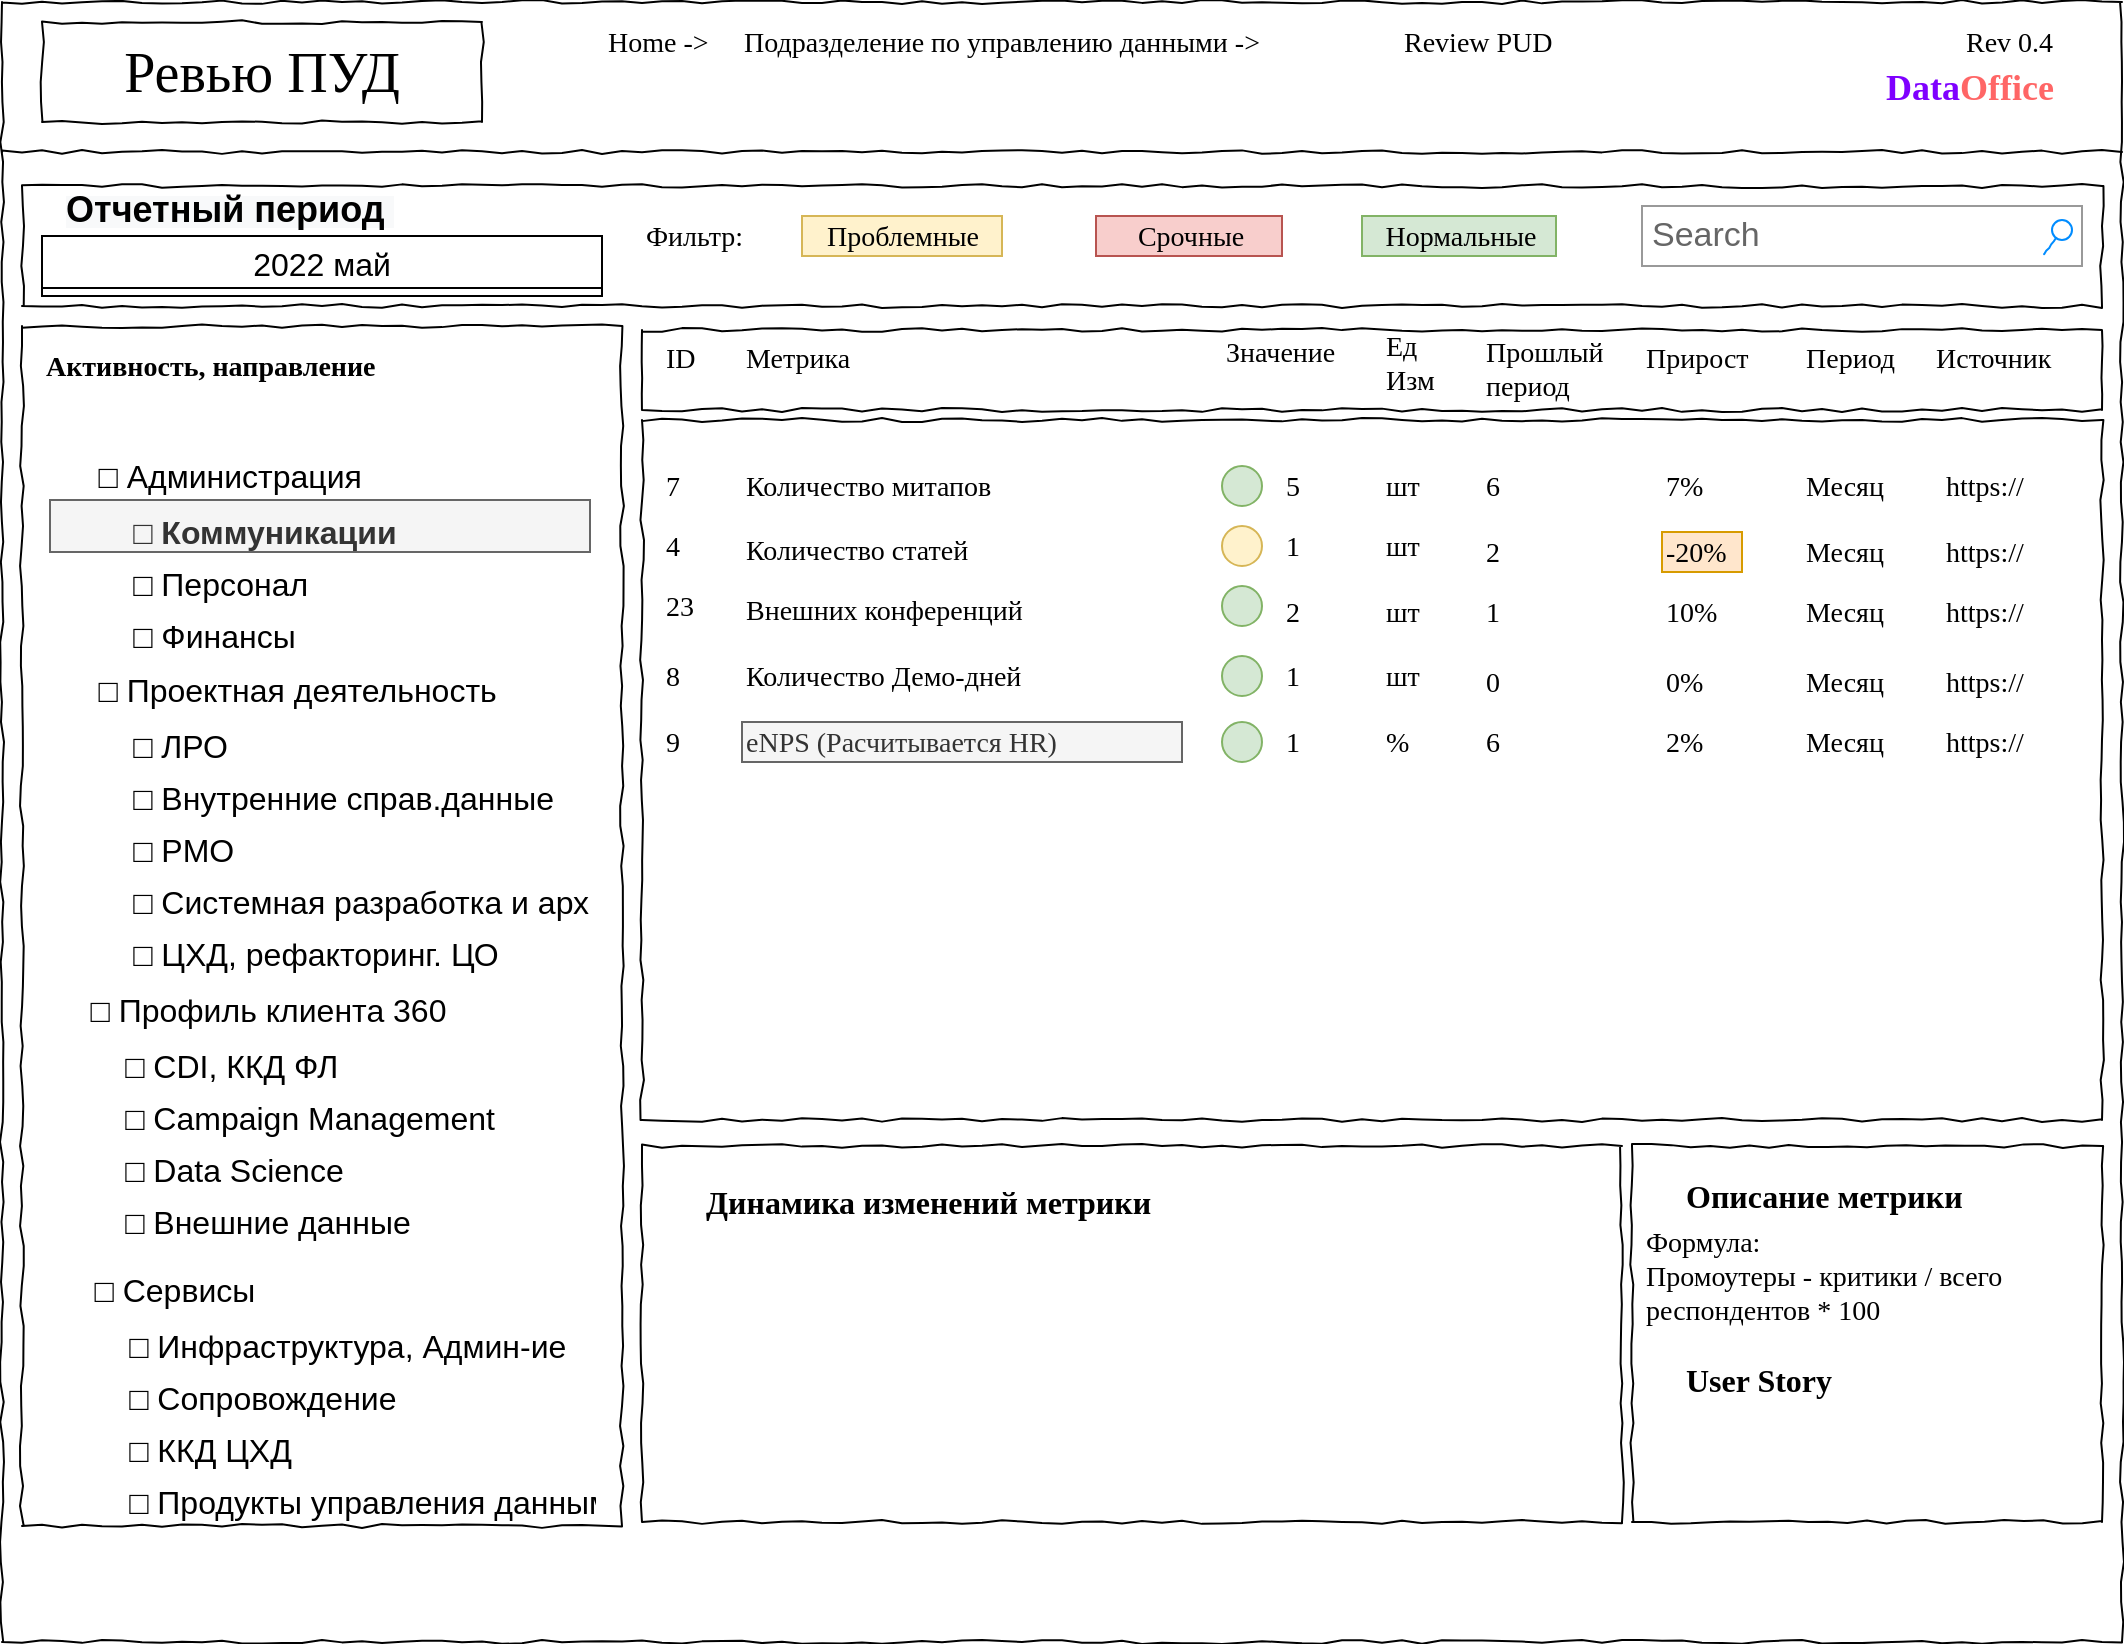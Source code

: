 <mxfile version="20.0.3" type="github">
  <diagram name="Page-1" id="03018318-947c-dd8e-b7a3-06fadd420f32">
    <mxGraphModel dx="1210" dy="785" grid="1" gridSize="10" guides="1" tooltips="1" connect="1" arrows="1" fold="1" page="1" pageScale="1" pageWidth="1100" pageHeight="850" background="#ffffff" math="0" shadow="0">
      <root>
        <mxCell id="0" />
        <mxCell id="1" parent="0" />
        <mxCell id="677b7b8949515195-25" value="" style="whiteSpace=wrap;html=1;rounded=0;shadow=0;labelBackgroundColor=none;strokeWidth=1;fillColor=default;fontFamily=Verdana;fontSize=12;align=center;comic=1;" parent="1" vertex="1">
          <mxGeometry x="340" y="229" width="730" height="350" as="geometry" />
        </mxCell>
        <mxCell id="677b7b8949515195-1" value="" style="whiteSpace=wrap;html=1;rounded=0;shadow=0;labelBackgroundColor=none;strokeColor=#000000;strokeWidth=1;fillColor=none;fontFamily=Verdana;fontSize=12;fontColor=#000000;align=center;comic=1;" parent="1" vertex="1">
          <mxGeometry x="20" y="20" width="1060" height="820" as="geometry" />
        </mxCell>
        <mxCell id="677b7b8949515195-2" value="Ревью ПУД" style="whiteSpace=wrap;html=1;rounded=0;shadow=0;labelBackgroundColor=none;strokeWidth=1;fontFamily=Verdana;fontSize=28;align=center;comic=1;" parent="1" vertex="1">
          <mxGeometry x="40" y="30" width="220" height="50" as="geometry" />
        </mxCell>
        <mxCell id="677b7b8949515195-3" value="Search" style="strokeWidth=1;shadow=0;dashed=0;align=center;html=1;shape=mxgraph.mockup.forms.searchBox;strokeColor=#999999;mainText=;strokeColor2=#008cff;fontColor=#666666;fontSize=17;align=left;spacingLeft=3;rounded=0;labelBackgroundColor=none;comic=1;" parent="1" vertex="1">
          <mxGeometry x="840" y="122" width="220" height="30" as="geometry" />
        </mxCell>
        <mxCell id="677b7b8949515195-4" value="Home -&amp;gt;" style="text;html=1;points=[];align=left;verticalAlign=top;spacingTop=-4;fontSize=14;fontFamily=Verdana" parent="1" vertex="1">
          <mxGeometry x="321" y="30" width="60" height="20" as="geometry" />
        </mxCell>
        <mxCell id="677b7b8949515195-5" value="Подразделение по управлению данными -&amp;gt;" style="text;html=1;points=[];align=left;verticalAlign=top;spacingTop=-4;fontSize=14;fontFamily=Verdana" parent="1" vertex="1">
          <mxGeometry x="389" y="30" width="330" height="20" as="geometry" />
        </mxCell>
        <mxCell id="677b7b8949515195-6" value="Review PUD" style="text;html=1;points=[];align=left;verticalAlign=top;spacingTop=-4;fontSize=14;fontFamily=Verdana" parent="1" vertex="1">
          <mxGeometry x="719" y="30" width="60" height="20" as="geometry" />
        </mxCell>
        <mxCell id="677b7b8949515195-7" value="Rev 0.4" style="text;html=1;points=[];align=left;verticalAlign=top;spacingTop=-4;fontSize=14;fontFamily=Verdana" parent="1" vertex="1">
          <mxGeometry x="1000" y="30" width="60" height="20" as="geometry" />
        </mxCell>
        <mxCell id="677b7b8949515195-8" value="" style="whiteSpace=wrap;html=1;rounded=0;shadow=0;labelBackgroundColor=none;strokeWidth=1;fillColor=none;fontFamily=Verdana;fontSize=12;align=center;comic=1;" parent="1" vertex="1">
          <mxGeometry x="30" y="182" width="300" height="600" as="geometry" />
        </mxCell>
        <mxCell id="677b7b8949515195-9" value="" style="line;strokeWidth=1;html=1;rounded=0;shadow=0;labelBackgroundColor=none;fillColor=none;fontFamily=Verdana;fontSize=14;fontColor=#000000;align=center;comic=1;" parent="1" vertex="1">
          <mxGeometry x="20" y="40" width="1060" height="110" as="geometry" />
        </mxCell>
        <mxCell id="677b7b8949515195-10" value="" style="whiteSpace=wrap;html=1;rounded=0;shadow=0;labelBackgroundColor=none;strokeWidth=1;fillColor=none;fontFamily=Verdana;fontSize=12;align=center;comic=1;" parent="1" vertex="1">
          <mxGeometry x="30" y="112" width="1040" height="60" as="geometry" />
        </mxCell>
        <mxCell id="677b7b8949515195-11" value="Проблемные" style="text;html=1;points=[];align=center;verticalAlign=top;spacingTop=-4;fontSize=14;fontFamily=Verdana;fillColor=#fff2cc;strokeColor=#d6b656;" parent="1" vertex="1">
          <mxGeometry x="420" y="127" width="100" height="20" as="geometry" />
        </mxCell>
        <mxCell id="677b7b8949515195-12" value="Срочные" style="text;html=1;points=[];align=center;verticalAlign=top;spacingTop=-4;fontSize=14;fontFamily=Verdana;fillColor=#f8cecc;strokeColor=#b85450;" parent="1" vertex="1">
          <mxGeometry x="567" y="127" width="93" height="20" as="geometry" />
        </mxCell>
        <mxCell id="677b7b8949515195-13" value="Нормальные" style="text;html=1;points=[];align=center;verticalAlign=top;spacingTop=-4;fontSize=14;fontFamily=Verdana;fillColor=#d5e8d4;strokeColor=#82b366;" parent="1" vertex="1">
          <mxGeometry x="700" y="127" width="97" height="20" as="geometry" />
        </mxCell>
        <mxCell id="677b7b8949515195-15" value="&lt;div style=&quot;&quot;&gt;&lt;span style=&quot;color: rgba(0, 0, 0, 0); font-family: monospace; font-size: 0px;&quot;&gt;%3CmxGraphModel%3E%3Croot%3E%3CmxCell%20id%3D%220%22%2F%3E%3CmxCell%20id%3D%221%22%20parent%3D%220%22%2F%3E%3CmxCell%20id%3D%222%22%20value%3D%22%26lt%3Bb%26gt%3B%26lt%3Bfont%20style%3D%26quot%3Bfont-size%3A%2016px%3B%26quot%3B%26gt%3B%D0%9E%D0%BF%D0%B8%D1%81%D0%B0%D0%BD%D0%B8%D0%B5%20%D0%BC%D0%B5%D1%82%D1%80%D0%B8%D0%BA%D0%B8%26lt%3B%2Ffont%26gt%3B%26lt%3B%2Fb%26gt%3B%22%20style%3D%22text%3Bhtml%3D1%3Bpoints%3D%5B%5D%3Balign%3Dleft%3BverticalAlign%3Dtop%3BspacingTop%3D-4%3BfontSize%3D14%3BfontFamily%3DVerdana%22%20vertex%3D%221%22%20parent%3D%221%22%3E%3CmxGeometry%20x%3D%22860%22%20y%3D%22653%22%20width%3D%22170%22%20height%3D%2220%22%20as%3D%22geometry%22%2F%3E%3C%2FmxCell%3E%3C%2Froot%3E%3C%2FmxGraphModel%3E&lt;/span&gt;&lt;br&gt;&lt;/div&gt;" style="whiteSpace=wrap;html=1;rounded=0;shadow=0;labelBackgroundColor=none;strokeWidth=1;fillColor=none;fontFamily=Verdana;fontSize=12;align=left;verticalAlign=top;spacing=10;comic=1;" parent="1" vertex="1">
          <mxGeometry x="340" y="592" width="490" height="188" as="geometry" />
        </mxCell>
        <mxCell id="677b7b8949515195-26" value="" style="whiteSpace=wrap;html=1;rounded=0;shadow=0;labelBackgroundColor=none;strokeWidth=1;fillColor=none;fontFamily=Verdana;fontSize=12;align=center;comic=1;" parent="1" vertex="1">
          <mxGeometry x="835" y="592" width="235" height="188" as="geometry" />
        </mxCell>
        <mxCell id="677b7b8949515195-42" value="&lt;b&gt;&lt;font style=&quot;font-size: 16px;&quot;&gt;Описание метрики&lt;/font&gt;&lt;/b&gt;" style="text;html=1;points=[];align=left;verticalAlign=top;spacingTop=-4;fontSize=14;fontFamily=Verdana" parent="1" vertex="1">
          <mxGeometry x="860" y="605" width="170" height="20" as="geometry" />
        </mxCell>
        <mxCell id="677b7b8949515195-44" value="Прошлый &lt;br&gt;период" style="text;html=1;points=[];align=left;verticalAlign=top;spacingTop=-4;fontSize=14;fontFamily=Verdana" parent="1" vertex="1">
          <mxGeometry x="760" y="185" width="90" height="44" as="geometry" />
        </mxCell>
        <mxCell id="677b7b8949515195-45" value="Прирост" style="text;html=1;points=[];align=left;verticalAlign=top;spacingTop=-4;fontSize=14;fontFamily=Verdana" parent="1" vertex="1">
          <mxGeometry x="840" y="188" width="70" height="20" as="geometry" />
        </mxCell>
        <mxCell id="677b7b8949515195-46" value="Период" style="text;html=1;points=[];align=left;verticalAlign=top;spacingTop=-4;fontSize=14;fontFamily=Verdana" parent="1" vertex="1">
          <mxGeometry x="920" y="188" width="80" height="20" as="geometry" />
        </mxCell>
        <mxCell id="677b7b8949515195-47" value="Источник" style="text;html=1;points=[];align=left;verticalAlign=top;spacingTop=-4;fontSize=14;fontFamily=Verdana" parent="1" vertex="1">
          <mxGeometry x="985" y="188" width="85" height="20" as="geometry" />
        </mxCell>
        <mxCell id="tRZ5_x5PRCbd7C8pjdNr-24" value="&lt;b&gt;Активность, направление&lt;/b&gt;" style="text;html=1;points=[];align=left;verticalAlign=top;spacingTop=-4;fontSize=14;fontFamily=Verdana" vertex="1" parent="1">
          <mxGeometry x="40" y="192" width="210" height="20" as="geometry" />
        </mxCell>
        <mxCell id="tRZ5_x5PRCbd7C8pjdNr-42" value="Фильтр:" style="text;html=1;points=[];align=left;verticalAlign=top;spacingTop=-4;fontSize=14;fontFamily=Verdana" vertex="1" parent="1">
          <mxGeometry x="340" y="127" width="90" height="20" as="geometry" />
        </mxCell>
        <mxCell id="tRZ5_x5PRCbd7C8pjdNr-49" value="2022 май" style="swimlane;fontStyle=0;childLayout=stackLayout;horizontal=1;startSize=26;fillColor=default;horizontalStack=0;resizeParent=1;resizeParentMax=0;resizeLast=0;collapsible=1;marginBottom=0;fontSize=16;fontColor=#000000;glass=0;shadow=0;sketch=0;rounded=0;gradientColor=none;swimlaneFillColor=default;strokeColor=default;" vertex="1" collapsed="1" parent="1">
          <mxGeometry x="40" y="137" width="280" height="30" as="geometry">
            <mxRectangle x="40" y="137" width="280" height="104" as="alternateBounds" />
          </mxGeometry>
        </mxCell>
        <mxCell id="tRZ5_x5PRCbd7C8pjdNr-50" value="2022 июнь" style="text;strokeColor=none;fillColor=none;align=left;verticalAlign=top;spacingLeft=4;spacingRight=4;overflow=hidden;rotatable=0;points=[[0,0.5],[1,0.5]];portConstraint=eastwest;fontSize=16;fontColor=#000000;" vertex="1" parent="tRZ5_x5PRCbd7C8pjdNr-49">
          <mxGeometry y="26" width="280" height="26" as="geometry" />
        </mxCell>
        <mxCell id="tRZ5_x5PRCbd7C8pjdNr-51" value="2022 май" style="text;strokeColor=none;fillColor=none;align=left;verticalAlign=top;spacingLeft=4;spacingRight=4;overflow=hidden;rotatable=0;points=[[0,0.5],[1,0.5]];portConstraint=eastwest;fontSize=16;fontColor=#000000;" vertex="1" parent="tRZ5_x5PRCbd7C8pjdNr-49">
          <mxGeometry y="52" width="280" height="26" as="geometry" />
        </mxCell>
        <mxCell id="tRZ5_x5PRCbd7C8pjdNr-52" value="2022 апрель" style="text;strokeColor=none;fillColor=none;align=left;verticalAlign=top;spacingLeft=4;spacingRight=4;overflow=hidden;rotatable=0;points=[[0,0.5],[1,0.5]];portConstraint=eastwest;fontSize=16;fontColor=#000000;" vertex="1" parent="tRZ5_x5PRCbd7C8pjdNr-49">
          <mxGeometry y="78" width="280" height="26" as="geometry" />
        </mxCell>
        <mxCell id="tRZ5_x5PRCbd7C8pjdNr-53" value="&lt;b style=&quot;color: rgb(0, 140, 255); font-family: Helvetica; font-style: normal; font-variant-ligatures: normal; font-variant-caps: normal; letter-spacing: normal; orphans: 2; text-align: center; text-indent: 0px; text-transform: none; widows: 2; word-spacing: 0px; -webkit-text-stroke-width: 0px; background-color: rgb(248, 249, 250); text-decoration-thickness: initial; text-decoration-style: initial; text-decoration-color: initial;&quot;&gt;&lt;font style=&quot;font-size: 18px;&quot; color=&quot;#000000&quot;&gt;Отчетный период&amp;nbsp;&lt;/font&gt;&lt;/b&gt;" style="text;html=1;points=[];align=left;verticalAlign=top;spacingTop=-4;fontSize=14;fontFamily=Verdana" vertex="1" parent="1">
          <mxGeometry x="50" y="111" width="170" height="30" as="geometry" />
        </mxCell>
        <mxCell id="tRZ5_x5PRCbd7C8pjdNr-64" value="     □ Администрация" style="swimlane;fontStyle=0;childLayout=stackLayout;horizontal=1;startSize=26;fillColor=none;horizontalStack=0;resizeParent=1;resizeParentMax=0;resizeLast=0;collapsible=1;marginBottom=0;fontSize=16;fontColor=#000000;glass=0;shadow=0;sketch=0;rounded=0;gradientColor=none;swimlaneFillColor=none;strokeColor=none;align=left;" vertex="1" parent="1">
          <mxGeometry x="44" y="243" width="270" height="104" as="geometry">
            <mxRectangle x="44" y="291" width="195" height="30" as="alternateBounds" />
          </mxGeometry>
        </mxCell>
        <mxCell id="tRZ5_x5PRCbd7C8pjdNr-65" value="        □ Коммуникации" style="text;align=left;verticalAlign=top;spacingLeft=4;spacingRight=4;overflow=hidden;rotatable=0;points=[[0,0.5],[1,0.5]];portConstraint=eastwest;fontSize=16;fontStyle=1;fillColor=#f5f5f5;fontColor=#333333;strokeColor=#666666;" vertex="1" parent="tRZ5_x5PRCbd7C8pjdNr-64">
          <mxGeometry y="26" width="270" height="26" as="geometry" />
        </mxCell>
        <mxCell id="tRZ5_x5PRCbd7C8pjdNr-66" value="        □ Персонал" style="text;strokeColor=none;fillColor=none;align=left;verticalAlign=top;spacingLeft=4;spacingRight=4;overflow=hidden;rotatable=0;points=[[0,0.5],[1,0.5]];portConstraint=eastwest;fontSize=16;fontColor=#000000;" vertex="1" parent="tRZ5_x5PRCbd7C8pjdNr-64">
          <mxGeometry y="52" width="270" height="26" as="geometry" />
        </mxCell>
        <mxCell id="tRZ5_x5PRCbd7C8pjdNr-67" value="        □ Финансы" style="text;strokeColor=none;fillColor=none;align=left;verticalAlign=top;spacingLeft=4;spacingRight=4;overflow=hidden;rotatable=0;points=[[0,0.5],[1,0.5]];portConstraint=eastwest;fontSize=16;fontColor=#000000;" vertex="1" parent="tRZ5_x5PRCbd7C8pjdNr-64">
          <mxGeometry y="78" width="270" height="26" as="geometry" />
        </mxCell>
        <mxCell id="tRZ5_x5PRCbd7C8pjdNr-72" value="     □ Проектная деятельность" style="swimlane;fontStyle=0;childLayout=stackLayout;horizontal=1;startSize=26;fillColor=none;horizontalStack=0;resizeParent=1;resizeParentMax=0;resizeLast=0;collapsible=1;marginBottom=0;fontSize=16;fontColor=#000000;glass=0;shadow=0;sketch=0;rounded=0;gradientColor=none;swimlaneFillColor=none;strokeColor=none;align=left;" vertex="1" parent="1">
          <mxGeometry x="44" y="350" width="290" height="156" as="geometry">
            <mxRectangle x="44" y="398" width="195" height="30" as="alternateBounds" />
          </mxGeometry>
        </mxCell>
        <mxCell id="tRZ5_x5PRCbd7C8pjdNr-73" value="        □ ЛРО" style="text;strokeColor=none;fillColor=none;align=left;verticalAlign=top;spacingLeft=4;spacingRight=4;overflow=hidden;rotatable=0;points=[[0,0.5],[1,0.5]];portConstraint=eastwest;fontSize=16;fontColor=#000000;" vertex="1" parent="tRZ5_x5PRCbd7C8pjdNr-72">
          <mxGeometry y="26" width="290" height="26" as="geometry" />
        </mxCell>
        <mxCell id="tRZ5_x5PRCbd7C8pjdNr-74" value="        □ Внутренние справ.данные" style="text;strokeColor=none;fillColor=none;align=left;verticalAlign=top;spacingLeft=4;spacingRight=4;overflow=hidden;rotatable=0;points=[[0,0.5],[1,0.5]];portConstraint=eastwest;fontSize=16;fontColor=#000000;" vertex="1" parent="tRZ5_x5PRCbd7C8pjdNr-72">
          <mxGeometry y="52" width="290" height="26" as="geometry" />
        </mxCell>
        <mxCell id="tRZ5_x5PRCbd7C8pjdNr-75" value="        □ PMO" style="text;strokeColor=none;fillColor=none;align=left;verticalAlign=top;spacingLeft=4;spacingRight=4;overflow=hidden;rotatable=0;points=[[0,0.5],[1,0.5]];portConstraint=eastwest;fontSize=16;fontColor=#000000;" vertex="1" parent="tRZ5_x5PRCbd7C8pjdNr-72">
          <mxGeometry y="78" width="290" height="26" as="geometry" />
        </mxCell>
        <mxCell id="tRZ5_x5PRCbd7C8pjdNr-79" value="        □ Системная разработка и арх" style="text;strokeColor=none;fillColor=none;align=left;verticalAlign=top;spacingLeft=4;spacingRight=4;overflow=hidden;rotatable=0;points=[[0,0.5],[1,0.5]];portConstraint=eastwest;fontSize=16;fontColor=#000000;" vertex="1" parent="tRZ5_x5PRCbd7C8pjdNr-72">
          <mxGeometry y="104" width="290" height="26" as="geometry" />
        </mxCell>
        <mxCell id="tRZ5_x5PRCbd7C8pjdNr-80" value="        □ ЦХД, рефакторинг. ЦО" style="text;strokeColor=none;fillColor=none;align=left;verticalAlign=top;spacingLeft=4;spacingRight=4;overflow=hidden;rotatable=0;points=[[0,0.5],[1,0.5]];portConstraint=eastwest;fontSize=16;fontColor=#000000;" vertex="1" parent="tRZ5_x5PRCbd7C8pjdNr-72">
          <mxGeometry y="130" width="290" height="26" as="geometry" />
        </mxCell>
        <mxCell id="tRZ5_x5PRCbd7C8pjdNr-81" value="     □ Профиль клиента 360" style="swimlane;fontStyle=0;childLayout=stackLayout;horizontal=1;startSize=26;fillColor=none;horizontalStack=0;resizeParent=1;resizeParentMax=0;resizeLast=0;collapsible=1;marginBottom=0;fontSize=16;fontColor=#000000;glass=0;shadow=0;sketch=0;rounded=0;gradientColor=none;swimlaneFillColor=none;strokeColor=none;align=left;" vertex="1" parent="1">
          <mxGeometry x="40" y="510" width="290" height="130" as="geometry">
            <mxRectangle x="40" y="560" width="195" height="30" as="alternateBounds" />
          </mxGeometry>
        </mxCell>
        <mxCell id="tRZ5_x5PRCbd7C8pjdNr-82" value="        □ CDI, ККД ФЛ" style="text;strokeColor=none;fillColor=none;align=left;verticalAlign=top;spacingLeft=4;spacingRight=4;overflow=hidden;rotatable=0;points=[[0,0.5],[1,0.5]];portConstraint=eastwest;fontSize=16;fontColor=#000000;" vertex="1" parent="tRZ5_x5PRCbd7C8pjdNr-81">
          <mxGeometry y="26" width="290" height="26" as="geometry" />
        </mxCell>
        <mxCell id="tRZ5_x5PRCbd7C8pjdNr-83" value="        □ Campaign Management" style="text;strokeColor=none;fillColor=none;align=left;verticalAlign=top;spacingLeft=4;spacingRight=4;overflow=hidden;rotatable=0;points=[[0,0.5],[1,0.5]];portConstraint=eastwest;fontSize=16;fontColor=#000000;" vertex="1" parent="tRZ5_x5PRCbd7C8pjdNr-81">
          <mxGeometry y="52" width="290" height="26" as="geometry" />
        </mxCell>
        <mxCell id="tRZ5_x5PRCbd7C8pjdNr-84" value="        □ Data Science" style="text;strokeColor=none;fillColor=none;align=left;verticalAlign=top;spacingLeft=4;spacingRight=4;overflow=hidden;rotatable=0;points=[[0,0.5],[1,0.5]];portConstraint=eastwest;fontSize=16;fontColor=#000000;" vertex="1" parent="tRZ5_x5PRCbd7C8pjdNr-81">
          <mxGeometry y="78" width="290" height="26" as="geometry" />
        </mxCell>
        <mxCell id="tRZ5_x5PRCbd7C8pjdNr-85" value="        □ Внешние данные " style="text;strokeColor=none;fillColor=none;align=left;verticalAlign=top;spacingLeft=4;spacingRight=4;overflow=hidden;rotatable=0;points=[[0,0.5],[1,0.5]];portConstraint=eastwest;fontSize=16;fontColor=#000000;" vertex="1" parent="tRZ5_x5PRCbd7C8pjdNr-81">
          <mxGeometry y="104" width="290" height="26" as="geometry" />
        </mxCell>
        <mxCell id="tRZ5_x5PRCbd7C8pjdNr-86" value="     □ Сервисы" style="swimlane;fontStyle=0;childLayout=stackLayout;horizontal=1;startSize=26;fillColor=none;horizontalStack=0;resizeParent=1;resizeParentMax=0;resizeLast=0;collapsible=1;marginBottom=0;fontSize=16;fontColor=#000000;glass=0;shadow=0;sketch=0;rounded=0;gradientColor=none;swimlaneFillColor=none;strokeColor=none;align=left;" vertex="1" parent="1">
          <mxGeometry x="42" y="650" width="280" height="130" as="geometry">
            <mxRectangle x="42" y="686" width="195" height="30" as="alternateBounds" />
          </mxGeometry>
        </mxCell>
        <mxCell id="tRZ5_x5PRCbd7C8pjdNr-87" value="        □ Инфраструктура, Админ-ие " style="text;align=left;verticalAlign=top;spacingLeft=4;spacingRight=4;overflow=hidden;rotatable=0;points=[[0,0.5],[1,0.5]];portConstraint=eastwest;fontSize=16;fontStyle=0" vertex="1" parent="tRZ5_x5PRCbd7C8pjdNr-86">
          <mxGeometry y="26" width="280" height="26" as="geometry" />
        </mxCell>
        <mxCell id="tRZ5_x5PRCbd7C8pjdNr-88" value="        □ Сопровождение" style="text;strokeColor=none;fillColor=none;align=left;verticalAlign=top;spacingLeft=4;spacingRight=4;overflow=hidden;rotatable=0;points=[[0,0.5],[1,0.5]];portConstraint=eastwest;fontSize=16;fontColor=#000000;" vertex="1" parent="tRZ5_x5PRCbd7C8pjdNr-86">
          <mxGeometry y="52" width="280" height="26" as="geometry" />
        </mxCell>
        <mxCell id="tRZ5_x5PRCbd7C8pjdNr-89" value="        □ ККД ЦХД" style="text;strokeColor=none;fillColor=none;align=left;verticalAlign=top;spacingLeft=4;spacingRight=4;overflow=hidden;rotatable=0;points=[[0,0.5],[1,0.5]];portConstraint=eastwest;fontSize=16;fontColor=#000000;" vertex="1" parent="tRZ5_x5PRCbd7C8pjdNr-86">
          <mxGeometry y="78" width="280" height="26" as="geometry" />
        </mxCell>
        <mxCell id="tRZ5_x5PRCbd7C8pjdNr-90" value="        □ Продукты управления данными" style="text;strokeColor=none;fillColor=none;align=left;verticalAlign=top;spacingLeft=4;spacingRight=4;overflow=hidden;rotatable=0;points=[[0,0.5],[1,0.5]];portConstraint=eastwest;fontSize=16;fontColor=#000000;" vertex="1" parent="tRZ5_x5PRCbd7C8pjdNr-86">
          <mxGeometry y="104" width="280" height="26" as="geometry" />
        </mxCell>
        <mxCell id="tRZ5_x5PRCbd7C8pjdNr-93" value="ID" style="text;html=1;points=[];align=left;verticalAlign=top;spacingTop=-4;fontSize=14;fontFamily=Verdana" vertex="1" parent="1">
          <mxGeometry x="350" y="188" width="30" height="20" as="geometry" />
        </mxCell>
        <mxCell id="tRZ5_x5PRCbd7C8pjdNr-94" value="Метрика" style="text;html=1;points=[];align=left;verticalAlign=top;spacingTop=-4;fontSize=14;fontFamily=Verdana" vertex="1" parent="1">
          <mxGeometry x="390" y="188" width="70" height="20" as="geometry" />
        </mxCell>
        <mxCell id="tRZ5_x5PRCbd7C8pjdNr-95" value="Значение" style="text;html=1;points=[];align=left;verticalAlign=top;spacingTop=-4;fontSize=14;fontFamily=Verdana" vertex="1" parent="1">
          <mxGeometry x="630" y="185" width="70" height="20" as="geometry" />
        </mxCell>
        <mxCell id="tRZ5_x5PRCbd7C8pjdNr-96" value="Ед&lt;br&gt;Изм" style="text;html=1;points=[];align=left;verticalAlign=top;spacingTop=-4;fontSize=14;fontFamily=Verdana" vertex="1" parent="1">
          <mxGeometry x="710" y="182" width="40" height="44" as="geometry" />
        </mxCell>
        <mxCell id="tRZ5_x5PRCbd7C8pjdNr-97" value="&lt;font color=&quot;#7f00ff&quot; style=&quot;font-size: 18px;&quot;&gt;Data&lt;/font&gt;&lt;font color=&quot;#ff6666&quot; style=&quot;font-size: 18px;&quot;&gt;Office&lt;/font&gt;" style="text;html=1;points=[];align=left;verticalAlign=top;spacingTop=-4;fontSize=18;fontFamily=Verdana;fontStyle=1" vertex="1" parent="1">
          <mxGeometry x="960" y="50" width="110" height="20" as="geometry" />
        </mxCell>
        <mxCell id="tRZ5_x5PRCbd7C8pjdNr-98" value="&lt;b&gt;&lt;font style=&quot;font-size: 16px;&quot;&gt;Динамика изменений метрики&lt;/font&gt;&lt;/b&gt;" style="text;html=1;points=[];align=left;verticalAlign=top;spacingTop=-4;fontSize=14;fontFamily=Verdana" vertex="1" parent="1">
          <mxGeometry x="370" y="608" width="300" height="20" as="geometry" />
        </mxCell>
        <mxCell id="tRZ5_x5PRCbd7C8pjdNr-119" value="" style="shape=image;html=1;verticalAlign=top;verticalLabelPosition=bottom;labelBackgroundColor=#ffffff;imageAspect=0;aspect=fixed;image=https://cdn0.iconfinder.com/data/icons/business-collection-2027/60/graph-5-128.png;rounded=0;shadow=0;glass=0;labelBorderColor=none;sketch=0;fontSize=16;fontColor=#FF6666;strokeColor=default;strokeWidth=1;fillColor=default;gradientColor=none;" vertex="1" parent="1">
          <mxGeometry x="372" y="638" width="138" height="138" as="geometry" />
        </mxCell>
        <mxCell id="tRZ5_x5PRCbd7C8pjdNr-120" value="7" style="text;html=1;points=[];align=left;verticalAlign=top;spacingTop=-4;fontSize=14;fontFamily=Verdana" vertex="1" parent="1">
          <mxGeometry x="350" y="252" width="30" height="20" as="geometry" />
        </mxCell>
        <mxCell id="tRZ5_x5PRCbd7C8pjdNr-121" value="" style="whiteSpace=wrap;html=1;rounded=0;shadow=0;labelBackgroundColor=none;strokeWidth=1;fillColor=none;fontFamily=Verdana;fontSize=12;align=center;comic=1;fontColor=#333333;strokeColor=default;perimeterSpacing=0;glass=1;" vertex="1" parent="1">
          <mxGeometry x="340" y="184" width="730" height="40" as="geometry" />
        </mxCell>
        <mxCell id="tRZ5_x5PRCbd7C8pjdNr-124" value="Количество митапов" style="text;html=1;points=[];align=left;verticalAlign=top;spacingTop=-4;fontSize=14;fontFamily=Verdana;" vertex="1" parent="1">
          <mxGeometry x="390" y="252" width="220" height="20" as="geometry" />
        </mxCell>
        <mxCell id="tRZ5_x5PRCbd7C8pjdNr-125" value="5" style="text;html=1;points=[];align=left;verticalAlign=top;spacingTop=-4;fontSize=14;fontFamily=Verdana" vertex="1" parent="1">
          <mxGeometry x="660" y="252" width="30" height="20" as="geometry" />
        </mxCell>
        <mxCell id="tRZ5_x5PRCbd7C8pjdNr-126" value="шт" style="text;html=1;points=[];align=left;verticalAlign=top;spacingTop=-4;fontSize=14;fontFamily=Verdana" vertex="1" parent="1">
          <mxGeometry x="710" y="252" width="30" height="20" as="geometry" />
        </mxCell>
        <mxCell id="tRZ5_x5PRCbd7C8pjdNr-127" value="6" style="text;html=1;points=[];align=left;verticalAlign=top;spacingTop=-4;fontSize=14;fontFamily=Verdana" vertex="1" parent="1">
          <mxGeometry x="760" y="252" width="30" height="20" as="geometry" />
        </mxCell>
        <mxCell id="tRZ5_x5PRCbd7C8pjdNr-128" value="7%" style="text;html=1;points=[];align=left;verticalAlign=top;spacingTop=-4;fontSize=14;fontFamily=Verdana" vertex="1" parent="1">
          <mxGeometry x="850" y="252" width="30" height="20" as="geometry" />
        </mxCell>
        <mxCell id="tRZ5_x5PRCbd7C8pjdNr-129" value="Месяц" style="text;html=1;points=[];align=left;verticalAlign=top;spacingTop=-4;fontSize=14;fontFamily=Verdana" vertex="1" parent="1">
          <mxGeometry x="920" y="252" width="30" height="20" as="geometry" />
        </mxCell>
        <mxCell id="tRZ5_x5PRCbd7C8pjdNr-130" value="https://" style="text;html=1;points=[];align=left;verticalAlign=top;spacingTop=-4;fontSize=14;fontFamily=Verdana" vertex="1" parent="1">
          <mxGeometry x="990" y="252" width="30" height="20" as="geometry" />
        </mxCell>
        <mxCell id="tRZ5_x5PRCbd7C8pjdNr-131" value="" style="ellipse;whiteSpace=wrap;html=1;aspect=fixed;rounded=0;shadow=0;glass=1;labelBackgroundColor=none;labelBorderColor=none;sketch=0;fontSize=16;strokeColor=#82b366;strokeWidth=1;fillColor=#d5e8d4;" vertex="1" parent="1">
          <mxGeometry x="630" y="252" width="20" height="20" as="geometry" />
        </mxCell>
        <mxCell id="tRZ5_x5PRCbd7C8pjdNr-135" value="4" style="text;html=1;points=[];align=left;verticalAlign=top;spacingTop=-4;fontSize=14;fontFamily=Verdana" vertex="1" parent="1">
          <mxGeometry x="350" y="282" width="30" height="20" as="geometry" />
        </mxCell>
        <mxCell id="tRZ5_x5PRCbd7C8pjdNr-136" value="&lt;table width=&quot;415&quot; cellspacing=&quot;0&quot; cellpadding=&quot;0&quot; border=&quot;0&quot;&gt;&lt;tbody&gt;&lt;tr style=&quot;height:15.0pt&quot; height=&quot;20&quot;&gt;  &lt;td style=&quot;height:15.0pt;width:311pt&quot; width=&quot;415&quot; height=&quot;20&quot;&gt;Количество статей&lt;/td&gt;&lt;/tr&gt;&lt;/tbody&gt;&lt;/table&gt;" style="text;html=1;points=[];align=left;verticalAlign=top;spacingTop=-4;fontSize=14;fontFamily=Verdana" vertex="1" parent="1">
          <mxGeometry x="390" y="282" width="220" height="20" as="geometry" />
        </mxCell>
        <mxCell id="tRZ5_x5PRCbd7C8pjdNr-137" value="" style="ellipse;whiteSpace=wrap;html=1;aspect=fixed;rounded=0;shadow=0;glass=1;labelBackgroundColor=none;labelBorderColor=none;sketch=0;fontSize=16;strokeColor=#d6b656;strokeWidth=1;fillColor=#fff2cc;" vertex="1" parent="1">
          <mxGeometry x="630" y="282" width="20" height="20" as="geometry" />
        </mxCell>
        <mxCell id="tRZ5_x5PRCbd7C8pjdNr-138" value="1" style="text;html=1;points=[];align=left;verticalAlign=top;spacingTop=-4;fontSize=14;fontFamily=Verdana" vertex="1" parent="1">
          <mxGeometry x="660" y="282" width="30" height="20" as="geometry" />
        </mxCell>
        <mxCell id="tRZ5_x5PRCbd7C8pjdNr-139" value="шт" style="text;html=1;points=[];align=left;verticalAlign=top;spacingTop=-4;fontSize=14;fontFamily=Verdana" vertex="1" parent="1">
          <mxGeometry x="710" y="282" width="30" height="20" as="geometry" />
        </mxCell>
        <mxCell id="tRZ5_x5PRCbd7C8pjdNr-140" value="&lt;table width=&quot;415&quot; cellspacing=&quot;0&quot; cellpadding=&quot;0&quot; border=&quot;0&quot;&gt;&lt;tbody&gt;&lt;tr style=&quot;height:15.0pt&quot; height=&quot;20&quot;&gt;  &lt;td style=&quot;height:15.0pt;width:311pt&quot; width=&quot;415&quot; height=&quot;20&quot;&gt;Внешних конференций&lt;/td&gt;&lt;/tr&gt;&lt;/tbody&gt;&lt;/table&gt;" style="text;html=1;points=[];align=left;verticalAlign=top;spacingTop=-4;fontSize=14;fontFamily=Verdana" vertex="1" parent="1">
          <mxGeometry x="390" y="312" width="220" height="20" as="geometry" />
        </mxCell>
        <mxCell id="tRZ5_x5PRCbd7C8pjdNr-141" value="23" style="text;html=1;points=[];align=left;verticalAlign=top;spacingTop=-4;fontSize=14;fontFamily=Verdana" vertex="1" parent="1">
          <mxGeometry x="350" y="312" width="30" height="20" as="geometry" />
        </mxCell>
        <mxCell id="tRZ5_x5PRCbd7C8pjdNr-146" value="" style="ellipse;whiteSpace=wrap;html=1;aspect=fixed;rounded=0;shadow=0;glass=1;labelBackgroundColor=none;labelBorderColor=none;sketch=0;fontSize=16;strokeColor=#82b366;strokeWidth=1;fillColor=#d5e8d4;" vertex="1" parent="1">
          <mxGeometry x="630" y="312" width="20" height="20" as="geometry" />
        </mxCell>
        <mxCell id="tRZ5_x5PRCbd7C8pjdNr-147" value="2" style="text;html=1;points=[];align=left;verticalAlign=top;spacingTop=-4;fontSize=14;fontFamily=Verdana" vertex="1" parent="1">
          <mxGeometry x="660" y="315" width="30" height="20" as="geometry" />
        </mxCell>
        <mxCell id="tRZ5_x5PRCbd7C8pjdNr-148" value="шт" style="text;html=1;points=[];align=left;verticalAlign=top;spacingTop=-4;fontSize=14;fontFamily=Verdana" vertex="1" parent="1">
          <mxGeometry x="710" y="315" width="30" height="20" as="geometry" />
        </mxCell>
        <mxCell id="tRZ5_x5PRCbd7C8pjdNr-149" value="8" style="text;html=1;points=[];align=left;verticalAlign=top;spacingTop=-4;fontSize=14;fontFamily=Verdana" vertex="1" parent="1">
          <mxGeometry x="350" y="347" width="30" height="20" as="geometry" />
        </mxCell>
        <mxCell id="tRZ5_x5PRCbd7C8pjdNr-150" value="Количество Демо-дней" style="text;html=1;points=[];align=left;verticalAlign=top;spacingTop=-4;fontSize=14;fontFamily=Verdana" vertex="1" parent="1">
          <mxGeometry x="390" y="347" width="220" height="20" as="geometry" />
        </mxCell>
        <mxCell id="tRZ5_x5PRCbd7C8pjdNr-151" value="" style="ellipse;whiteSpace=wrap;html=1;aspect=fixed;rounded=0;shadow=0;glass=1;labelBackgroundColor=none;labelBorderColor=none;sketch=0;fontSize=16;strokeColor=#82b366;strokeWidth=1;fillColor=#d5e8d4;" vertex="1" parent="1">
          <mxGeometry x="630" y="347" width="20" height="20" as="geometry" />
        </mxCell>
        <mxCell id="tRZ5_x5PRCbd7C8pjdNr-152" value="1" style="text;html=1;points=[];align=left;verticalAlign=top;spacingTop=-4;fontSize=14;fontFamily=Verdana" vertex="1" parent="1">
          <mxGeometry x="660" y="347" width="30" height="20" as="geometry" />
        </mxCell>
        <mxCell id="tRZ5_x5PRCbd7C8pjdNr-153" value="шт" style="text;html=1;points=[];align=left;verticalAlign=top;spacingTop=-4;fontSize=14;fontFamily=Verdana" vertex="1" parent="1">
          <mxGeometry x="710" y="347" width="30" height="20" as="geometry" />
        </mxCell>
        <mxCell id="tRZ5_x5PRCbd7C8pjdNr-154" value="9" style="text;html=1;points=[];align=left;verticalAlign=top;spacingTop=-4;fontSize=14;fontFamily=Verdana" vertex="1" parent="1">
          <mxGeometry x="350" y="380" width="30" height="20" as="geometry" />
        </mxCell>
        <mxCell id="tRZ5_x5PRCbd7C8pjdNr-155" value="eNPS (Расчитывается HR)" style="text;html=1;points=[];align=left;verticalAlign=top;spacingTop=-4;fontSize=14;fontFamily=Verdana;fillColor=#f5f5f5;fontColor=#333333;strokeColor=#666666;" vertex="1" parent="1">
          <mxGeometry x="390" y="380" width="220" height="20" as="geometry" />
        </mxCell>
        <mxCell id="tRZ5_x5PRCbd7C8pjdNr-156" value="" style="ellipse;whiteSpace=wrap;html=1;aspect=fixed;rounded=0;shadow=0;glass=1;labelBackgroundColor=none;labelBorderColor=none;sketch=0;fontSize=16;strokeColor=#82b366;strokeWidth=1;fillColor=#d5e8d4;" vertex="1" parent="1">
          <mxGeometry x="630" y="380" width="20" height="20" as="geometry" />
        </mxCell>
        <mxCell id="tRZ5_x5PRCbd7C8pjdNr-157" value="1" style="text;html=1;points=[];align=left;verticalAlign=top;spacingTop=-4;fontSize=14;fontFamily=Verdana" vertex="1" parent="1">
          <mxGeometry x="660" y="380" width="30" height="20" as="geometry" />
        </mxCell>
        <mxCell id="tRZ5_x5PRCbd7C8pjdNr-158" value="%" style="text;html=1;points=[];align=left;verticalAlign=top;spacingTop=-4;fontSize=14;fontFamily=Verdana" vertex="1" parent="1">
          <mxGeometry x="710" y="380" width="30" height="20" as="geometry" />
        </mxCell>
        <mxCell id="tRZ5_x5PRCbd7C8pjdNr-159" value="2" style="text;html=1;points=[];align=left;verticalAlign=top;spacingTop=-4;fontSize=14;fontFamily=Verdana" vertex="1" parent="1">
          <mxGeometry x="760" y="285" width="30" height="20" as="geometry" />
        </mxCell>
        <mxCell id="tRZ5_x5PRCbd7C8pjdNr-160" value="-20%" style="text;html=1;points=[];align=left;verticalAlign=top;spacingTop=-4;fontSize=14;fontFamily=Verdana;fillColor=#ffe6cc;strokeColor=#d79b00;" vertex="1" parent="1">
          <mxGeometry x="850" y="285" width="40" height="20" as="geometry" />
        </mxCell>
        <mxCell id="tRZ5_x5PRCbd7C8pjdNr-161" value="Месяц" style="text;html=1;points=[];align=left;verticalAlign=top;spacingTop=-4;fontSize=14;fontFamily=Verdana" vertex="1" parent="1">
          <mxGeometry x="920" y="285" width="30" height="20" as="geometry" />
        </mxCell>
        <mxCell id="tRZ5_x5PRCbd7C8pjdNr-162" value="https://" style="text;html=1;points=[];align=left;verticalAlign=top;spacingTop=-4;fontSize=14;fontFamily=Verdana" vertex="1" parent="1">
          <mxGeometry x="990" y="285" width="30" height="20" as="geometry" />
        </mxCell>
        <mxCell id="tRZ5_x5PRCbd7C8pjdNr-163" value="1" style="text;html=1;points=[];align=left;verticalAlign=top;spacingTop=-4;fontSize=14;fontFamily=Verdana" vertex="1" parent="1">
          <mxGeometry x="760" y="315" width="30" height="20" as="geometry" />
        </mxCell>
        <mxCell id="tRZ5_x5PRCbd7C8pjdNr-164" value="10%" style="text;html=1;points=[];align=left;verticalAlign=top;spacingTop=-4;fontSize=14;fontFamily=Verdana" vertex="1" parent="1">
          <mxGeometry x="850" y="315" width="30" height="20" as="geometry" />
        </mxCell>
        <mxCell id="tRZ5_x5PRCbd7C8pjdNr-165" value="Месяц" style="text;html=1;points=[];align=left;verticalAlign=top;spacingTop=-4;fontSize=14;fontFamily=Verdana" vertex="1" parent="1">
          <mxGeometry x="920" y="315" width="30" height="20" as="geometry" />
        </mxCell>
        <mxCell id="tRZ5_x5PRCbd7C8pjdNr-166" value="https://" style="text;html=1;points=[];align=left;verticalAlign=top;spacingTop=-4;fontSize=14;fontFamily=Verdana" vertex="1" parent="1">
          <mxGeometry x="990" y="315" width="30" height="20" as="geometry" />
        </mxCell>
        <mxCell id="tRZ5_x5PRCbd7C8pjdNr-167" value="0" style="text;html=1;points=[];align=left;verticalAlign=top;spacingTop=-4;fontSize=14;fontFamily=Verdana" vertex="1" parent="1">
          <mxGeometry x="760" y="350" width="30" height="20" as="geometry" />
        </mxCell>
        <mxCell id="tRZ5_x5PRCbd7C8pjdNr-168" value="0%" style="text;html=1;points=[];align=left;verticalAlign=top;spacingTop=-4;fontSize=14;fontFamily=Verdana" vertex="1" parent="1">
          <mxGeometry x="850" y="350" width="30" height="20" as="geometry" />
        </mxCell>
        <mxCell id="tRZ5_x5PRCbd7C8pjdNr-169" value="Месяц" style="text;html=1;points=[];align=left;verticalAlign=top;spacingTop=-4;fontSize=14;fontFamily=Verdana" vertex="1" parent="1">
          <mxGeometry x="920" y="350" width="30" height="20" as="geometry" />
        </mxCell>
        <mxCell id="tRZ5_x5PRCbd7C8pjdNr-170" value="https://" style="text;html=1;points=[];align=left;verticalAlign=top;spacingTop=-4;fontSize=14;fontFamily=Verdana" vertex="1" parent="1">
          <mxGeometry x="990" y="350" width="30" height="20" as="geometry" />
        </mxCell>
        <mxCell id="tRZ5_x5PRCbd7C8pjdNr-171" value="6" style="text;html=1;points=[];align=left;verticalAlign=top;spacingTop=-4;fontSize=14;fontFamily=Verdana" vertex="1" parent="1">
          <mxGeometry x="760" y="380" width="30" height="20" as="geometry" />
        </mxCell>
        <mxCell id="tRZ5_x5PRCbd7C8pjdNr-172" value="2%" style="text;html=1;points=[];align=left;verticalAlign=top;spacingTop=-4;fontSize=14;fontFamily=Verdana" vertex="1" parent="1">
          <mxGeometry x="850" y="380" width="30" height="20" as="geometry" />
        </mxCell>
        <mxCell id="tRZ5_x5PRCbd7C8pjdNr-173" value="Месяц" style="text;html=1;points=[];align=left;verticalAlign=top;spacingTop=-4;fontSize=14;fontFamily=Verdana" vertex="1" parent="1">
          <mxGeometry x="920" y="380" width="30" height="20" as="geometry" />
        </mxCell>
        <mxCell id="tRZ5_x5PRCbd7C8pjdNr-174" value="https://" style="text;html=1;points=[];align=left;verticalAlign=top;spacingTop=-4;fontSize=14;fontFamily=Verdana" vertex="1" parent="1">
          <mxGeometry x="990" y="380" width="30" height="20" as="geometry" />
        </mxCell>
        <mxCell id="tRZ5_x5PRCbd7C8pjdNr-175" value="&lt;b&gt;&lt;font style=&quot;font-size: 16px;&quot;&gt;User Story&lt;/font&gt;&lt;/b&gt;" style="text;html=1;points=[];align=left;verticalAlign=top;spacingTop=-4;fontSize=14;fontFamily=Verdana;" vertex="1" parent="1">
          <mxGeometry x="860" y="697" width="200" height="20" as="geometry" />
        </mxCell>
        <mxCell id="tRZ5_x5PRCbd7C8pjdNr-177" value="Формула: &lt;br&gt;Промоутеры - критики / всего &lt;br&gt;респондентов * 100" style="text;html=1;points=[];align=left;verticalAlign=top;spacingTop=-4;fontSize=14;fontFamily=Verdana" vertex="1" parent="1">
          <mxGeometry x="840" y="630" width="230" height="70" as="geometry" />
        </mxCell>
      </root>
    </mxGraphModel>
  </diagram>
</mxfile>
